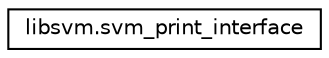 digraph "Graphical Class Hierarchy"
{
  edge [fontname="Helvetica",fontsize="10",labelfontname="Helvetica",labelfontsize="10"];
  node [fontname="Helvetica",fontsize="10",shape=record];
  rankdir="LR";
  Node0 [label="libsvm.svm_print_interface",height=0.2,width=0.4,color="black", fillcolor="white", style="filled",URL="$interfacelibsvm_1_1svm__print__interface.html"];
}
